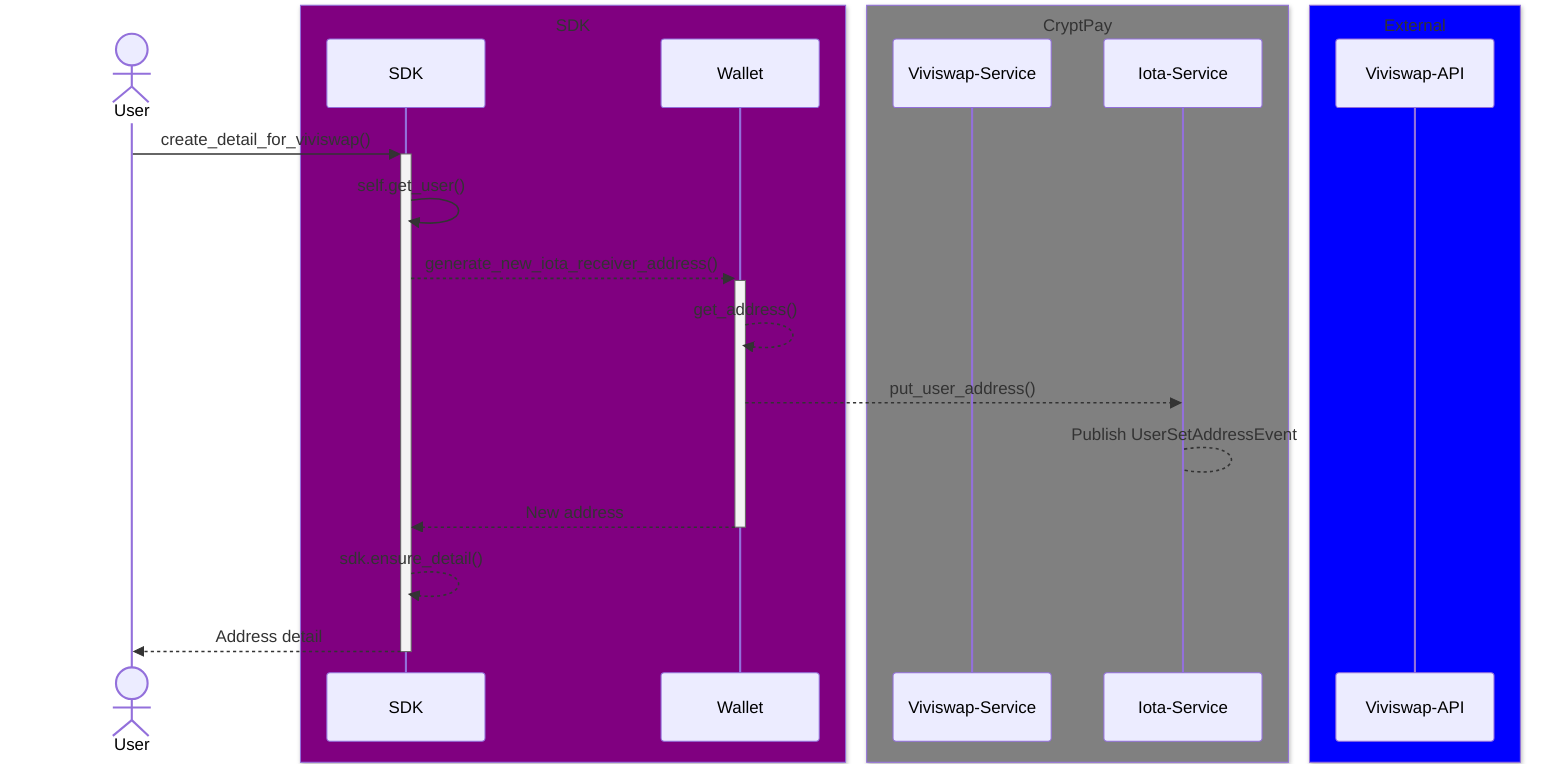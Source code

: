 sequenceDiagram
    actor user as User
    box Purple SDK
        participant sdk as SDK
        participant wallet as Wallet
    end
    box Grey CryptPay
        participant vvs_svc as Viviswap-Service
        participant iota_svc as Iota-Service
    end
    box Blue External
        participant vvs_api as Viviswap-API
    end
    user->>+sdk: create_detail_for_viviswap()
    sdk->>sdk: self.get_user()
    sdk-->>+wallet: generate_new_iota_receiver_address()
    wallet-->>wallet: get_address()
    wallet-->>iota_svc: put_user_address()
    iota_svc-->iota_svc: Publish UserSetAddressEvent
    wallet-->>-sdk: New address
    sdk-->>sdk: sdk.ensure_detail()
    sdk-->>-user: Address detail